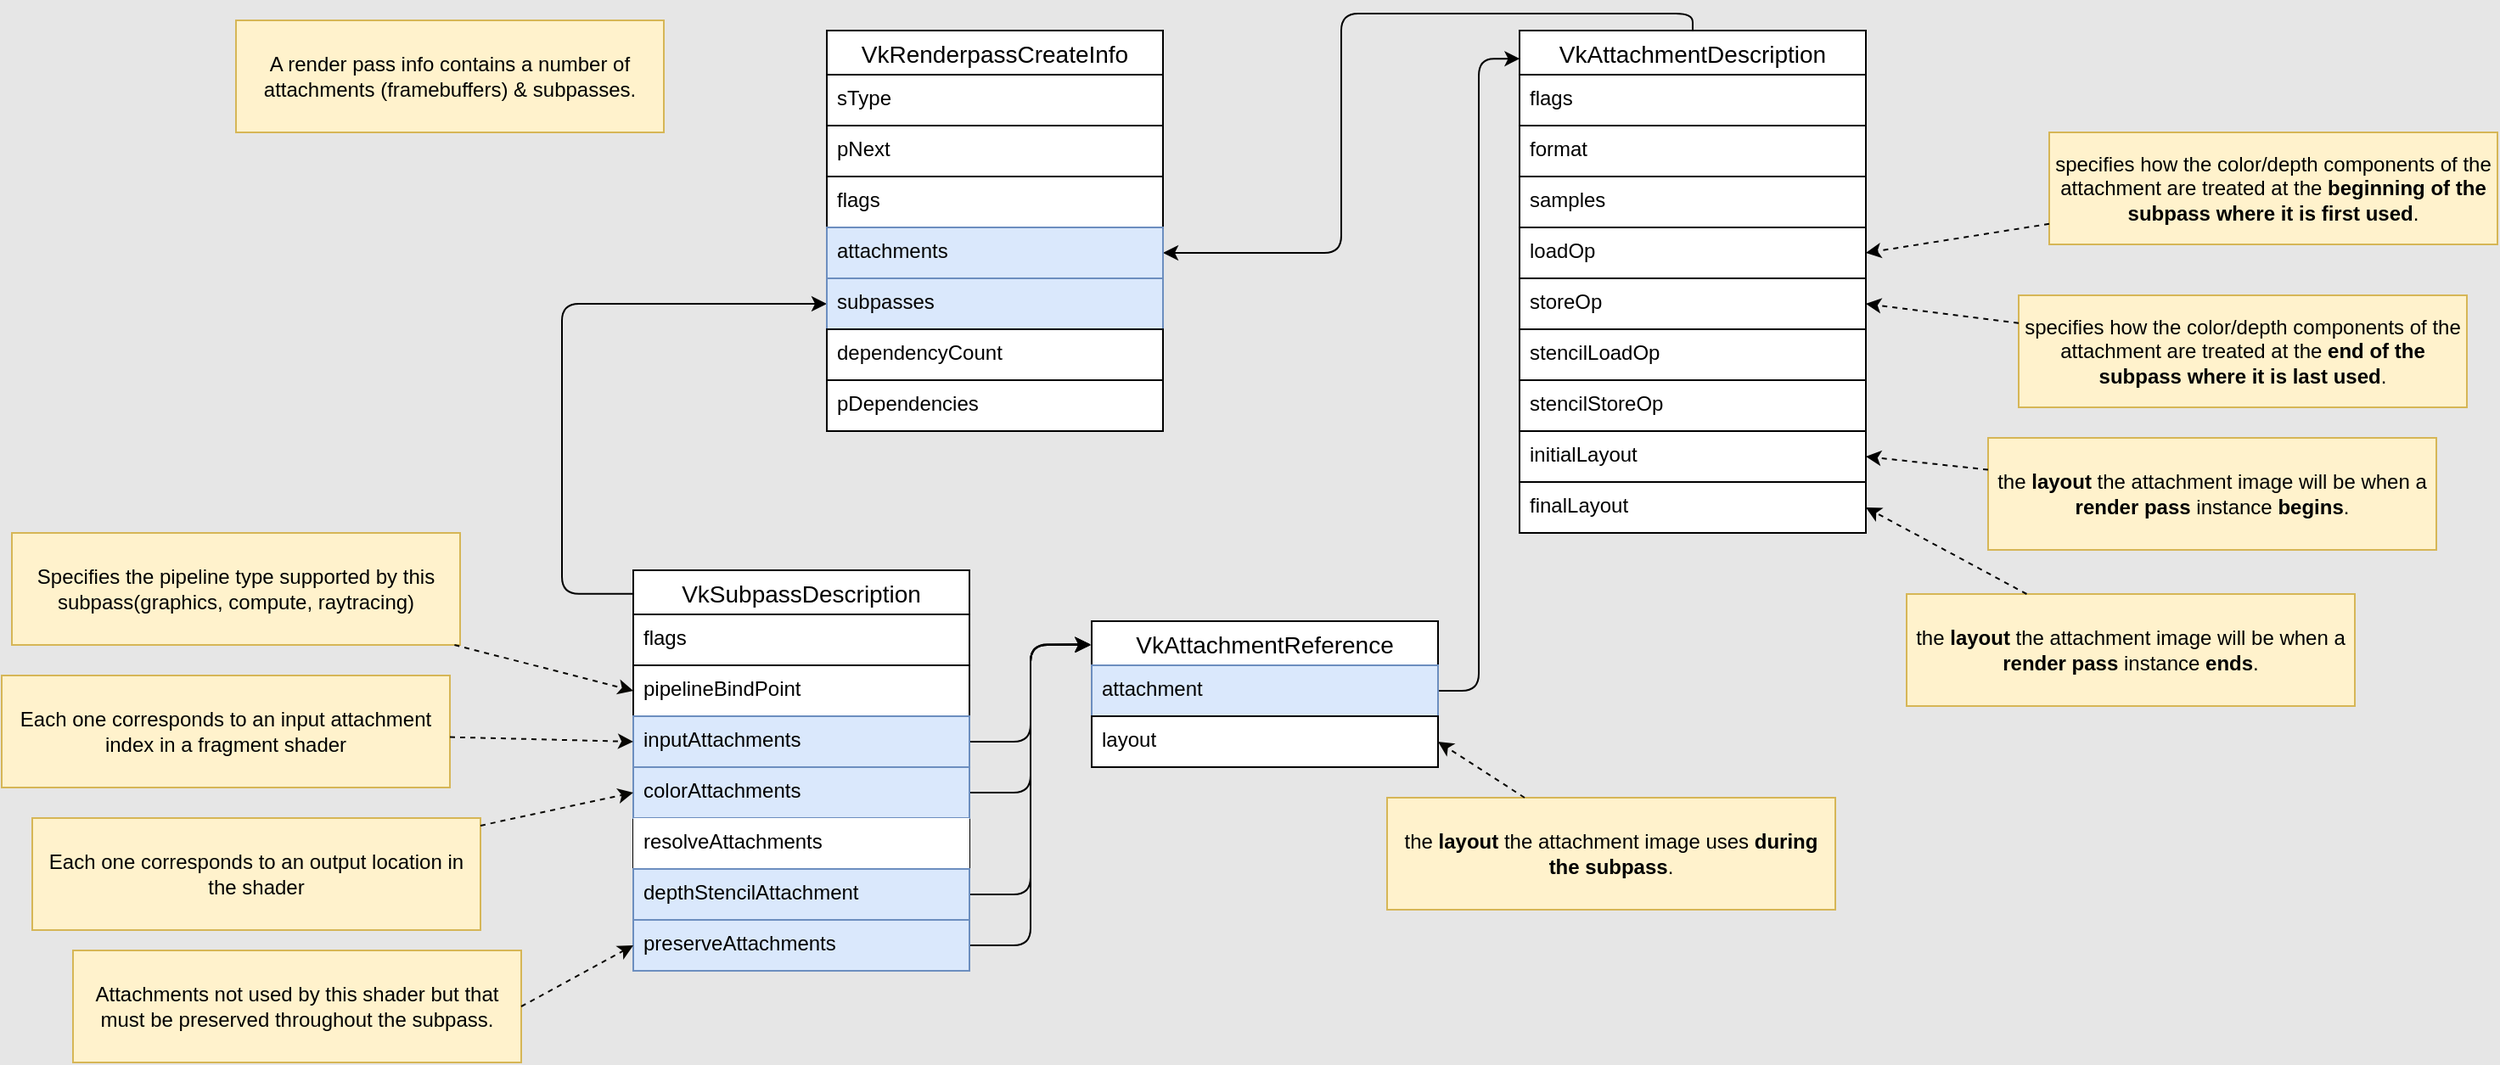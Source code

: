 <mxfile version="13.6.2" type="device"><diagram id="qGTnla_RkkQpjVcoHWe3" name="Page-1"><mxGraphModel dx="1016" dy="565" grid="1" gridSize="6" guides="1" tooltips="1" connect="1" arrows="1" fold="1" page="1" pageScale="1" pageWidth="3300" pageHeight="4681" background="#E6E6E6" math="0" shadow="0"><root><mxCell id="0"/><mxCell id="1" parent="0"/><mxCell id="1yf6E1gwNNTro05-PpE--192" value="" style="edgeStyle=orthogonalEdgeStyle;fontSize=12;html=1;endArrow=classic;startArrow=none;startFill=0;endFill=1;exitX=0.5;exitY=0;exitDx=0;exitDy=0;" edge="1" parent="1" source="1yf6E1gwNNTro05-PpE--182" target="1yf6E1gwNNTro05-PpE--176"><mxGeometry width="100" height="100" relative="1" as="geometry"><mxPoint x="781" y="154" as="sourcePoint"/><mxPoint x="672" y="214" as="targetPoint"/></mxGeometry></mxCell><mxCell id="1yf6E1gwNNTro05-PpE--206" value="" style="edgeStyle=orthogonalEdgeStyle;fontSize=12;html=1;endArrow=classic;startArrow=none;elbow=vertical;startFill=0;endFill=1;entryX=0.001;entryY=0.056;entryDx=0;entryDy=0;entryPerimeter=0;" edge="1" parent="1" source="1yf6E1gwNNTro05-PpE--203" target="1yf6E1gwNNTro05-PpE--182"><mxGeometry width="100" height="100" relative="1" as="geometry"><mxPoint x="1009" y="526" as="sourcePoint"/><mxPoint x="972" y="214" as="targetPoint"/></mxGeometry></mxCell><mxCell id="1yf6E1gwNNTro05-PpE--208" value="" style="edgeStyle=orthogonalEdgeStyle;fontSize=12;html=1;endArrow=classic;startArrow=none;elbow=vertical;startFill=0;endFill=1;entryX=0;entryY=0.5;entryDx=0;entryDy=0;exitX=0;exitY=0.059;exitDx=0;exitDy=0;exitPerimeter=0;" edge="1" parent="1" source="1yf6E1gwNNTro05-PpE--193" target="1yf6E1gwNNTro05-PpE--178"><mxGeometry width="100" height="100" relative="1" as="geometry"><mxPoint x="535" y="442" as="sourcePoint"/><mxPoint x="354" y="518" as="targetPoint"/><Array as="points"><mxPoint x="438" y="480"/><mxPoint x="438" y="309"/></Array></mxGeometry></mxCell><mxCell id="1yf6E1gwNNTro05-PpE--214" value="" style="edgeStyle=orthogonalEdgeStyle;fontSize=12;html=1;endArrow=classic;startArrow=none;elbow=vertical;startFill=0;endFill=1;entryX=-0.004;entryY=0.159;entryDx=0;entryDy=0;entryPerimeter=0;" edge="1" parent="1" source="1yf6E1gwNNTro05-PpE--196" target="1yf6E1gwNNTro05-PpE--202"><mxGeometry width="100" height="100" relative="1" as="geometry"><mxPoint x="1009" y="682" as="sourcePoint"/><mxPoint x="828" y="758" as="targetPoint"/></mxGeometry></mxCell><mxCell id="1yf6E1gwNNTro05-PpE--215" value="" style="edgeStyle=orthogonalEdgeStyle;fontSize=12;html=1;endArrow=classic;startArrow=none;elbow=vertical;startFill=0;endFill=1;entryX=-0.004;entryY=0.159;entryDx=0;entryDy=0;entryPerimeter=0;" edge="1" parent="1" source="1yf6E1gwNNTro05-PpE--200" target="1yf6E1gwNNTro05-PpE--202"><mxGeometry width="100" height="100" relative="1" as="geometry"><mxPoint x="931" y="670" as="sourcePoint"/><mxPoint x="750" y="746" as="targetPoint"/></mxGeometry></mxCell><mxCell id="1yf6E1gwNNTro05-PpE--218" value="" style="edgeStyle=orthogonalEdgeStyle;fontSize=12;html=1;endArrow=classic;startArrow=none;elbow=vertical;startFill=0;endFill=1;entryX=-0.002;entryY=0.163;entryDx=0;entryDy=0;entryPerimeter=0;exitX=1;exitY=0.5;exitDx=0;exitDy=0;" edge="1" parent="1" source="1yf6E1gwNNTro05-PpE--201" target="1yf6E1gwNNTro05-PpE--202"><mxGeometry width="100" height="100" relative="1" as="geometry"><mxPoint x="985" y="676" as="sourcePoint"/><mxPoint x="828" y="598" as="targetPoint"/></mxGeometry></mxCell><mxCell id="1yf6E1gwNNTro05-PpE--219" value="" style="edgeStyle=orthogonalEdgeStyle;fontSize=12;html=1;endArrow=classic;startArrow=none;elbow=vertical;startFill=0;endFill=1;entryX=-0.004;entryY=0.163;entryDx=0;entryDy=0;entryPerimeter=0;" edge="1" parent="1" source="1yf6E1gwNNTro05-PpE--198" target="1yf6E1gwNNTro05-PpE--202"><mxGeometry width="100" height="100" relative="1" as="geometry"><mxPoint x="985" y="658" as="sourcePoint"/><mxPoint x="810" y="598" as="targetPoint"/></mxGeometry></mxCell><mxCell id="1yf6E1gwNNTro05-PpE--224" value="A render pass info contains a number of attachments (framebuffers) &amp;amp; subpasses." style="text;html=1;strokeColor=#d6b656;fillColor=#fff2cc;align=center;verticalAlign=middle;whiteSpace=wrap;rounded=0;" vertex="1" parent="1"><mxGeometry x="246" y="142" width="252" height="66" as="geometry"/></mxCell><mxCell id="bbpv-qN77MUJchUM7WMj-4" value="specifies how the color/depth components of the attachment are treated at the &lt;b&gt;beginning of the subpass where it is first used&lt;/b&gt;." style="text;html=1;strokeColor=#d6b656;fillColor=#fff2cc;align=center;verticalAlign=middle;whiteSpace=wrap;rounded=0;sketch=0;glass=0;noLabel=0;collapsible=0;backgroundOutline=0;movableLabel=0;comic=0;" vertex="1" parent="1"><mxGeometry x="1314" y="208" width="264" height="66" as="geometry"/></mxCell><mxCell id="bbpv-qN77MUJchUM7WMj-6" value="specifies how the color/depth components of the attachment are treated at the &lt;b&gt;end of the subpass where it is last used&lt;/b&gt;." style="text;html=1;strokeColor=#d6b656;fillColor=#fff2cc;align=center;verticalAlign=middle;whiteSpace=wrap;rounded=0;sketch=0;glass=0;noLabel=0;collapsible=0;backgroundOutline=0;movableLabel=0;comic=0;" vertex="1" parent="1"><mxGeometry x="1296" y="304" width="264" height="66" as="geometry"/></mxCell><mxCell id="bbpv-qN77MUJchUM7WMj-8" value="the &lt;b&gt;layout &lt;/b&gt;the attachment image will be when a &lt;b&gt;render pass&lt;/b&gt; instance &lt;b&gt;begins&lt;/b&gt;." style="text;html=1;strokeColor=#d6b656;fillColor=#fff2cc;align=center;verticalAlign=middle;whiteSpace=wrap;rounded=0;sketch=0;glass=0;noLabel=0;collapsible=0;backgroundOutline=0;movableLabel=0;comic=0;" vertex="1" parent="1"><mxGeometry x="1278" y="388" width="264" height="66" as="geometry"/></mxCell><mxCell id="bbpv-qN77MUJchUM7WMj-9" value="the &lt;b&gt;layout &lt;/b&gt;the attachment image will be when a &lt;b&gt;render pass&lt;/b&gt; instance &lt;b&gt;ends&lt;/b&gt;." style="text;html=1;strokeColor=#d6b656;fillColor=#fff2cc;align=center;verticalAlign=middle;whiteSpace=wrap;rounded=0;sketch=0;glass=0;noLabel=0;collapsible=0;backgroundOutline=0;movableLabel=0;comic=0;" vertex="1" parent="1"><mxGeometry x="1230" y="480" width="264" height="66" as="geometry"/></mxCell><mxCell id="bbpv-qN77MUJchUM7WMj-11" value="" style="endArrow=classic;html=1;dashed=1;targetPortConstraint=south;fillOpacity=100;anchorPointDirection=1;entryX=1;entryY=0.5;entryDx=0;entryDy=0;" edge="1" parent="1" source="bbpv-qN77MUJchUM7WMj-4" target="1yf6E1gwNNTro05-PpE--187"><mxGeometry width="50" height="50" relative="1" as="geometry"><mxPoint x="1146" y="528" as="sourcePoint"/><mxPoint x="1196" y="478" as="targetPoint"/></mxGeometry></mxCell><mxCell id="bbpv-qN77MUJchUM7WMj-12" value="" style="endArrow=classic;html=1;dashed=1;entryX=1;entryY=0.5;entryDx=0;entryDy=0;" edge="1" parent="1" source="bbpv-qN77MUJchUM7WMj-6" target="1yf6E1gwNNTro05-PpE--185"><mxGeometry width="50" height="50" relative="1" as="geometry"><mxPoint x="1170" y="582" as="sourcePoint"/><mxPoint x="1220" y="532" as="targetPoint"/></mxGeometry></mxCell><mxCell id="bbpv-qN77MUJchUM7WMj-13" value="" style="endArrow=classic;html=1;dashed=1;targetPerimeterSpacing=0;jumpStyle=none;entryX=1;entryY=0.5;entryDx=0;entryDy=0;" edge="1" parent="1" source="bbpv-qN77MUJchUM7WMj-8" target="1yf6E1gwNNTro05-PpE--190"><mxGeometry width="50" height="50" relative="1" as="geometry"><mxPoint x="1074" y="534" as="sourcePoint"/><mxPoint x="1124" y="484" as="targetPoint"/></mxGeometry></mxCell><mxCell id="bbpv-qN77MUJchUM7WMj-14" value="" style="endArrow=classic;html=1;dashed=1;entryX=1;entryY=0.5;entryDx=0;entryDy=0;" edge="1" parent="1" source="bbpv-qN77MUJchUM7WMj-9" target="1yf6E1gwNNTro05-PpE--191"><mxGeometry width="50" height="50" relative="1" as="geometry"><mxPoint x="1086" y="564" as="sourcePoint"/><mxPoint x="1136" y="514" as="targetPoint"/></mxGeometry></mxCell><mxCell id="bbpv-qN77MUJchUM7WMj-20" value="the &lt;b&gt;layout &lt;/b&gt;the attachment image uses &lt;b&gt;during the subpass&lt;/b&gt;." style="text;html=1;strokeColor=#d6b656;fillColor=#fff2cc;align=center;verticalAlign=middle;whiteSpace=wrap;rounded=0;sketch=0;glass=0;noLabel=0;collapsible=0;backgroundOutline=0;movableLabel=0;comic=0;" vertex="1" parent="1"><mxGeometry x="924" y="600" width="264" height="66" as="geometry"/></mxCell><mxCell id="bbpv-qN77MUJchUM7WMj-21" value="" style="endArrow=classic;html=1;dashed=1;strokeColor=#080703;entryX=1;entryY=0.5;entryDx=0;entryDy=0;" edge="1" parent="1" source="bbpv-qN77MUJchUM7WMj-20" target="1yf6E1gwNNTro05-PpE--204"><mxGeometry width="50" height="50" relative="1" as="geometry"><mxPoint x="870" y="786" as="sourcePoint"/><mxPoint x="920" y="736" as="targetPoint"/></mxGeometry></mxCell><mxCell id="bbpv-qN77MUJchUM7WMj-22" value="Specifies the pipeline type supported by this subpass(graphics, compute, raytracing)" style="text;html=1;strokeColor=#d6b656;fillColor=#fff2cc;align=center;verticalAlign=middle;whiteSpace=wrap;rounded=0;sketch=0;glass=0;noLabel=0;collapsible=0;backgroundOutline=0;movableLabel=0;comic=0;" vertex="1" parent="1"><mxGeometry x="114" y="444" width="264" height="66" as="geometry"/></mxCell><UserObject label="VkSubpassDescription" link="https://www.khronos.org/registry/vulkan/specs/1.2-extensions/html/vkspec.html#VkSubpassDescription" id="1yf6E1gwNNTro05-PpE--193"><mxCell style="swimlane;fontStyle=0;childLayout=stackLayout;horizontal=1;startSize=26;horizontalStack=0;resizeParent=1;resizeParentMax=0;resizeLast=0;collapsible=1;marginBottom=0;align=center;fontSize=14;" vertex="1" parent="1"><mxGeometry x="480" y="466" width="198" height="236" as="geometry"/></mxCell></UserObject><mxCell id="1yf6E1gwNNTro05-PpE--194" value="flags" style="text;spacingLeft=4;spacingRight=4;overflow=hidden;rotatable=0;points=[[0,0.5],[1,0.5]];portConstraint=eastwest;fontSize=12;strokeColor=#000000;perimeterSpacing=0;fillColor=#ffffff;" vertex="1" parent="1yf6E1gwNNTro05-PpE--193"><mxGeometry y="26" width="198" height="30" as="geometry"/></mxCell><mxCell id="1yf6E1gwNNTro05-PpE--195" value="pipelineBindPoint" style="text;spacingLeft=4;spacingRight=4;overflow=hidden;rotatable=0;points=[[0,0.5],[1,0.5]];portConstraint=eastwest;fontSize=12;strokeColor=#000000;perimeterSpacing=0;fillColor=#ffffff;" vertex="1" parent="1yf6E1gwNNTro05-PpE--193"><mxGeometry y="56" width="198" height="30" as="geometry"/></mxCell><mxCell id="1yf6E1gwNNTro05-PpE--196" value="inputAttachments" style="text;fillColor=#dae8fc;spacingLeft=4;spacingRight=4;overflow=hidden;rotatable=0;points=[[0,0.5],[1,0.5]];portConstraint=eastwest;fontSize=12;strokeColor=#6c8ebf;perimeterSpacing=0;" vertex="1" parent="1yf6E1gwNNTro05-PpE--193"><mxGeometry y="86" width="198" height="30" as="geometry"/></mxCell><mxCell id="1yf6E1gwNNTro05-PpE--200" value="colorAttachments" style="text;fillColor=#dae8fc;spacingLeft=4;spacingRight=4;overflow=hidden;rotatable=0;points=[[0,0.5],[1,0.5]];portConstraint=eastwest;fontSize=12;strokeColor=#6c8ebf;perimeterSpacing=0;" vertex="1" parent="1yf6E1gwNNTro05-PpE--193"><mxGeometry y="116" width="198" height="30" as="geometry"/></mxCell><mxCell id="1yf6E1gwNNTro05-PpE--199" value="resolveAttachments" style="text;spacingLeft=4;spacingRight=4;overflow=hidden;rotatable=0;points=[[0,0.5],[1,0.5]];portConstraint=eastwest;fontSize=12;perimeterSpacing=0;fillColor=#ffffff;" vertex="1" parent="1yf6E1gwNNTro05-PpE--193"><mxGeometry y="146" width="198" height="30" as="geometry"/></mxCell><mxCell id="1yf6E1gwNNTro05-PpE--198" value="depthStencilAttachment" style="text;fillColor=#dae8fc;spacingLeft=4;spacingRight=4;overflow=hidden;rotatable=0;points=[[0,0.5],[1,0.5]];portConstraint=eastwest;fontSize=12;strokeColor=#6c8ebf;perimeterSpacing=0;" vertex="1" parent="1yf6E1gwNNTro05-PpE--193"><mxGeometry y="176" width="198" height="30" as="geometry"/></mxCell><mxCell id="1yf6E1gwNNTro05-PpE--201" value="preserveAttachments" style="text;fillColor=#dae8fc;spacingLeft=4;spacingRight=4;overflow=hidden;rotatable=0;points=[[0,0.5],[1,0.5]];portConstraint=eastwest;fontSize=12;strokeColor=#6c8ebf;perimeterSpacing=0;" vertex="1" parent="1yf6E1gwNNTro05-PpE--193"><mxGeometry y="206" width="198" height="30" as="geometry"/></mxCell><UserObject label="VkAttachmentDescription" link="https://www.khronos.org/registry/vulkan/specs/1.2-extensions/html/vkspec.html#VkAttachmentDescription" id="1yf6E1gwNNTro05-PpE--182"><mxCell style="swimlane;fontStyle=0;childLayout=stackLayout;horizontal=1;startSize=26;horizontalStack=0;resizeParent=1;resizeParentMax=0;resizeLast=0;collapsible=1;marginBottom=0;align=center;fontSize=14;" vertex="1" parent="1"><mxGeometry x="1002" y="148" width="204" height="296" as="geometry"><mxRectangle x="792" y="102" width="192" height="26" as="alternateBounds"/></mxGeometry></mxCell></UserObject><mxCell id="1yf6E1gwNNTro05-PpE--183" value="flags" style="text;spacingLeft=4;spacingRight=4;overflow=hidden;rotatable=0;points=[[0,0.5],[1,0.5]];portConstraint=eastwest;fontSize=12;strokeColor=#000000;fillColor=#ffffff;" vertex="1" parent="1yf6E1gwNNTro05-PpE--182"><mxGeometry y="26" width="204" height="30" as="geometry"/></mxCell><mxCell id="1yf6E1gwNNTro05-PpE--184" value="format" style="text;spacingLeft=4;spacingRight=4;overflow=hidden;rotatable=0;points=[[0,0.5],[1,0.5]];portConstraint=eastwest;fontSize=12;strokeColor=#000000;fillColor=#ffffff;" vertex="1" parent="1yf6E1gwNNTro05-PpE--182"><mxGeometry y="56" width="204" height="30" as="geometry"/></mxCell><mxCell id="1yf6E1gwNNTro05-PpE--186" value="samples" style="text;spacingLeft=4;spacingRight=4;overflow=hidden;rotatable=0;points=[[0,0.5],[1,0.5]];portConstraint=eastwest;fontSize=12;strokeColor=#000000;fillColor=#ffffff;" vertex="1" parent="1yf6E1gwNNTro05-PpE--182"><mxGeometry y="86" width="204" height="30" as="geometry"/></mxCell><mxCell id="1yf6E1gwNNTro05-PpE--187" value="loadOp" style="text;spacingLeft=4;spacingRight=4;overflow=hidden;rotatable=0;points=[[0,0.5],[1,0.5]];portConstraint=eastwest;fontSize=12;strokeColor=#000000;fillColor=#ffffff;" vertex="1" parent="1yf6E1gwNNTro05-PpE--182"><mxGeometry y="116" width="204" height="30" as="geometry"/></mxCell><mxCell id="1yf6E1gwNNTro05-PpE--185" value="storeOp" style="text;spacingLeft=4;spacingRight=4;overflow=hidden;rotatable=0;points=[[0,0.5],[1,0.5]];portConstraint=eastwest;fontSize=12;strokeColor=#000000;fillColor=#ffffff;" vertex="1" parent="1yf6E1gwNNTro05-PpE--182"><mxGeometry y="146" width="204" height="30" as="geometry"/></mxCell><mxCell id="1yf6E1gwNNTro05-PpE--188" value="stencilLoadOp" style="text;spacingLeft=4;spacingRight=4;overflow=hidden;rotatable=0;points=[[0,0.5],[1,0.5]];portConstraint=eastwest;fontSize=12;strokeColor=#000000;fillColor=#ffffff;" vertex="1" parent="1yf6E1gwNNTro05-PpE--182"><mxGeometry y="176" width="204" height="30" as="geometry"/></mxCell><mxCell id="1yf6E1gwNNTro05-PpE--189" value="stencilStoreOp" style="text;spacingLeft=4;spacingRight=4;overflow=hidden;rotatable=0;points=[[0,0.5],[1,0.5]];portConstraint=eastwest;fontSize=12;strokeColor=#000000;fillColor=#ffffff;" vertex="1" parent="1yf6E1gwNNTro05-PpE--182"><mxGeometry y="206" width="204" height="30" as="geometry"/></mxCell><mxCell id="1yf6E1gwNNTro05-PpE--190" value="initialLayout" style="text;spacingLeft=4;spacingRight=4;overflow=hidden;rotatable=0;points=[[0,0.5],[1,0.5]];portConstraint=eastwest;fontSize=12;strokeColor=#000000;fillColor=#ffffff;" vertex="1" parent="1yf6E1gwNNTro05-PpE--182"><mxGeometry y="236" width="204" height="30" as="geometry"/></mxCell><mxCell id="1yf6E1gwNNTro05-PpE--191" value="finalLayout" style="text;spacingLeft=4;spacingRight=4;overflow=hidden;rotatable=0;points=[[0,0.5],[1,0.5]];portConstraint=eastwest;fontSize=12;strokeColor=#000000;fillColor=#ffffff;" vertex="1" parent="1yf6E1gwNNTro05-PpE--182"><mxGeometry y="266" width="204" height="30" as="geometry"/></mxCell><UserObject label="VkAttachmentReference" link="https://www.khronos.org/registry/vulkan/specs/1.2-extensions/html/vkspec.html#VkAttachmentReference" id="1yf6E1gwNNTro05-PpE--202"><mxCell style="swimlane;fontStyle=0;childLayout=stackLayout;horizontal=1;startSize=26;horizontalStack=0;resizeParent=1;resizeParentMax=0;resizeLast=0;collapsible=1;marginBottom=0;align=center;fontSize=14;" vertex="1" parent="1"><mxGeometry x="750" y="496" width="204" height="86" as="geometry"/></mxCell></UserObject><mxCell id="1yf6E1gwNNTro05-PpE--203" value="attachment" style="text;fillColor=#dae8fc;spacingLeft=4;spacingRight=4;overflow=hidden;rotatable=0;points=[[0,0.5],[1,0.5]];portConstraint=eastwest;fontSize=12;strokeColor=#6c8ebf;" vertex="1" parent="1yf6E1gwNNTro05-PpE--202"><mxGeometry y="26" width="204" height="30" as="geometry"/></mxCell><mxCell id="1yf6E1gwNNTro05-PpE--204" value="layout" style="text;spacingLeft=4;spacingRight=4;overflow=hidden;rotatable=0;points=[[0,0.5],[1,0.5]];portConstraint=eastwest;fontSize=12;strokeColor=#000000;fillColor=#ffffff;" vertex="1" parent="1yf6E1gwNNTro05-PpE--202"><mxGeometry y="56" width="204" height="30" as="geometry"/></mxCell><UserObject label="VkRenderpassCreateInfo" link="https://www.khronos.org/registry/vulkan/specs/1.2-extensions/html/vkspec.html#VkRenderPassCreateInfo" id="1yf6E1gwNNTro05-PpE--171"><mxCell style="swimlane;fontStyle=0;childLayout=stackLayout;horizontal=1;startSize=26;horizontalStack=0;resizeParent=1;resizeParentMax=0;resizeLast=0;collapsible=1;marginBottom=0;align=center;fontSize=14;" vertex="1" parent="1"><mxGeometry x="594" y="148" width="198" height="236" as="geometry"/></mxCell></UserObject><mxCell id="1yf6E1gwNNTro05-PpE--172" value="sType" style="text;spacingLeft=4;spacingRight=4;overflow=hidden;rotatable=0;points=[[0,0.5],[1,0.5]];portConstraint=eastwest;fontSize=12;strokeColor=#000000;fillColor=#ffffff;" vertex="1" parent="1yf6E1gwNNTro05-PpE--171"><mxGeometry y="26" width="198" height="30" as="geometry"/></mxCell><mxCell id="1yf6E1gwNNTro05-PpE--173" value="pNext" style="text;spacingLeft=4;spacingRight=4;overflow=hidden;rotatable=0;points=[[0,0.5],[1,0.5]];portConstraint=eastwest;fontSize=12;strokeColor=#000000;fillColor=#ffffff;" vertex="1" parent="1yf6E1gwNNTro05-PpE--171"><mxGeometry y="56" width="198" height="30" as="geometry"/></mxCell><mxCell id="1yf6E1gwNNTro05-PpE--174" value="flags&#xA;" style="text;spacingLeft=4;spacingRight=4;overflow=hidden;rotatable=0;points=[[0,0.5],[1,0.5]];portConstraint=eastwest;fontSize=12;strokeColor=#000000;fillColor=#ffffff;" vertex="1" parent="1yf6E1gwNNTro05-PpE--171"><mxGeometry y="86" width="198" height="30" as="geometry"/></mxCell><mxCell id="1yf6E1gwNNTro05-PpE--176" value="attachments" style="text;fillColor=#dae8fc;spacingLeft=4;spacingRight=4;overflow=hidden;rotatable=0;points=[[0,0.5],[1,0.5]];portConstraint=eastwest;fontSize=12;strokeColor=#6c8ebf;" vertex="1" parent="1yf6E1gwNNTro05-PpE--171"><mxGeometry y="116" width="198" height="30" as="geometry"/></mxCell><mxCell id="1yf6E1gwNNTro05-PpE--178" value="subpasses" style="text;fillColor=#dae8fc;spacingLeft=4;spacingRight=4;overflow=hidden;rotatable=0;points=[[0,0.5],[1,0.5]];portConstraint=eastwest;fontSize=12;strokeColor=#6c8ebf;" vertex="1" parent="1yf6E1gwNNTro05-PpE--171"><mxGeometry y="146" width="198" height="30" as="geometry"/></mxCell><mxCell id="1yf6E1gwNNTro05-PpE--179" value="dependencyCount" style="text;spacingLeft=4;spacingRight=4;overflow=hidden;rotatable=0;points=[[0,0.5],[1,0.5]];portConstraint=eastwest;fontSize=12;strokeColor=#000000;fillColor=#ffffff;" vertex="1" parent="1yf6E1gwNNTro05-PpE--171"><mxGeometry y="176" width="198" height="30" as="geometry"/></mxCell><mxCell id="1yf6E1gwNNTro05-PpE--180" value="pDependencies" style="text;spacingLeft=4;spacingRight=4;overflow=hidden;rotatable=0;points=[[0,0.5],[1,0.5]];portConstraint=eastwest;fontSize=12;strokeColor=#000000;fillColor=#ffffff;" vertex="1" parent="1yf6E1gwNNTro05-PpE--171"><mxGeometry y="206" width="198" height="30" as="geometry"/></mxCell><mxCell id="bbpv-qN77MUJchUM7WMj-23" value="" style="endArrow=classic;html=1;dashed=1;strokeColor=#080703;entryX=0;entryY=0.5;entryDx=0;entryDy=0;" edge="1" parent="1" source="bbpv-qN77MUJchUM7WMj-22" target="1yf6E1gwNNTro05-PpE--195"><mxGeometry width="50" height="50" relative="1" as="geometry"><mxPoint x="342" y="686" as="sourcePoint"/><mxPoint x="392" y="636" as="targetPoint"/></mxGeometry></mxCell><mxCell id="bbpv-qN77MUJchUM7WMj-24" value="Each one corresponds to an input attachment index in a fragment shader" style="text;html=1;strokeColor=#d6b656;fillColor=#fff2cc;align=center;verticalAlign=middle;whiteSpace=wrap;rounded=0;sketch=0;glass=0;noLabel=0;collapsible=0;backgroundOutline=0;movableLabel=0;comic=0;" vertex="1" parent="1"><mxGeometry x="108" y="528" width="264" height="66" as="geometry"/></mxCell><mxCell id="bbpv-qN77MUJchUM7WMj-25" value="" style="endArrow=classic;html=1;dashed=1;strokeColor=#080703;entryX=0;entryY=0.5;entryDx=0;entryDy=0;" edge="1" parent="1" source="bbpv-qN77MUJchUM7WMj-24" target="1yf6E1gwNNTro05-PpE--196"><mxGeometry width="50" height="50" relative="1" as="geometry"><mxPoint x="264" y="716" as="sourcePoint"/><mxPoint x="314" y="666" as="targetPoint"/></mxGeometry></mxCell><mxCell id="bbpv-qN77MUJchUM7WMj-26" value="Each one corresponds to an output location in the shader" style="text;html=1;strokeColor=#d6b656;fillColor=#fff2cc;align=center;verticalAlign=middle;whiteSpace=wrap;rounded=0;sketch=0;glass=0;noLabel=0;collapsible=0;backgroundOutline=0;movableLabel=0;comic=0;" vertex="1" parent="1"><mxGeometry x="126" y="612" width="264" height="66" as="geometry"/></mxCell><mxCell id="bbpv-qN77MUJchUM7WMj-27" value="" style="endArrow=classic;html=1;dashed=1;strokeColor=#080703;entryX=0;entryY=0.5;entryDx=0;entryDy=0;" edge="1" parent="1" source="bbpv-qN77MUJchUM7WMj-26" target="1yf6E1gwNNTro05-PpE--200"><mxGeometry width="50" height="50" relative="1" as="geometry"><mxPoint x="342" y="754.265" as="sourcePoint"/><mxPoint x="426" y="749.999" as="targetPoint"/></mxGeometry></mxCell><mxCell id="bbpv-qN77MUJchUM7WMj-29" value="Attachments not used by this shader but that must be preserved throughout the subpass." style="text;html=1;strokeColor=#d6b656;fillColor=#fff2cc;align=center;verticalAlign=middle;whiteSpace=wrap;rounded=0;sketch=0;glass=0;noLabel=0;collapsible=0;backgroundOutline=0;movableLabel=0;comic=0;" vertex="1" parent="1"><mxGeometry x="150" y="690" width="264" height="66" as="geometry"/></mxCell><mxCell id="bbpv-qN77MUJchUM7WMj-30" value="" style="endArrow=classic;html=1;dashed=1;strokeColor=#080703;entryX=0;entryY=0.5;entryDx=0;entryDy=0;exitX=1;exitY=0.5;exitDx=0;exitDy=0;" edge="1" parent="1" source="bbpv-qN77MUJchUM7WMj-29" target="1yf6E1gwNNTro05-PpE--201"><mxGeometry width="50" height="50" relative="1" as="geometry"><mxPoint x="456" y="755.999" as="sourcePoint"/><mxPoint x="546" y="736.54" as="targetPoint"/></mxGeometry></mxCell></root></mxGraphModel></diagram></mxfile>